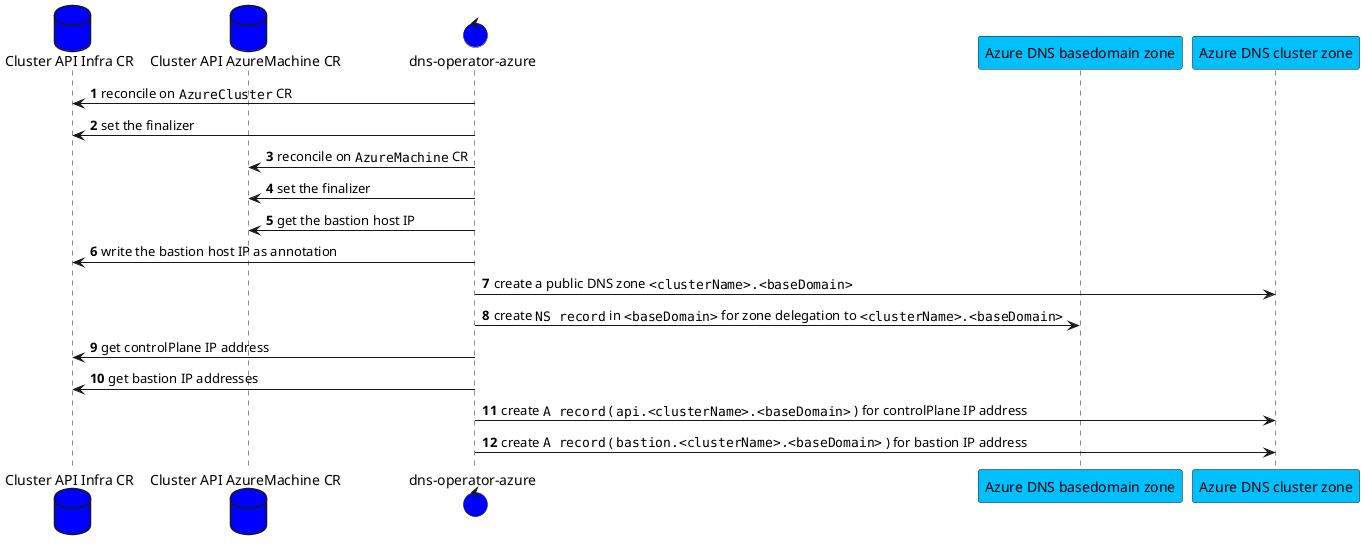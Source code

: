 @startuml
autonumber

database "Cluster API Infra CR" as capiInfraCR #blue
database "Cluster API AzureMachine CR" as capzMachineCR #blue
control "dns-operator-azure" as dnsOperator #blue
participant "Azure DNS basedomain zone" as azureDNSBasedomainZone #DeepSkyBlue
participant "Azure DNS cluster zone" as azureDNSClusterZone #DeepSkyBlue

dnsOperator -> capiInfraCR: reconcile on ""AzureCluster"" CR
dnsOperator -> capiInfraCR: set the finalizer
dnsOperator -> capzMachineCR: reconcile on ""AzureMachine"" CR
dnsOperator -> capzMachineCR: set the finalizer
dnsOperator -> capzMachineCR: get the bastion host IP
dnsOperator -> capiInfraCR: write the bastion host IP as annotation
dnsOperator -> azureDNSClusterZone: create a public DNS zone ""<clusterName>.<baseDomain>""
dnsOperator -> azureDNSBasedomainZone: create ""NS record"" in ""<baseDomain>"" for zone delegation to ""<clusterName>.<baseDomain>""
dnsOperator -> capiInfraCR: get controlPlane IP address
dnsOperator -> capiInfraCR: get bastion IP addresses
dnsOperator -> azureDNSClusterZone: create ""A record"" ( ""api.<clusterName>.<baseDomain>"" ) for controlPlane IP address
dnsOperator -> azureDNSClusterZone: create ""A record"" ( ""bastion.<clusterName>.<baseDomain>"" ) for bastion IP address

@enduml

